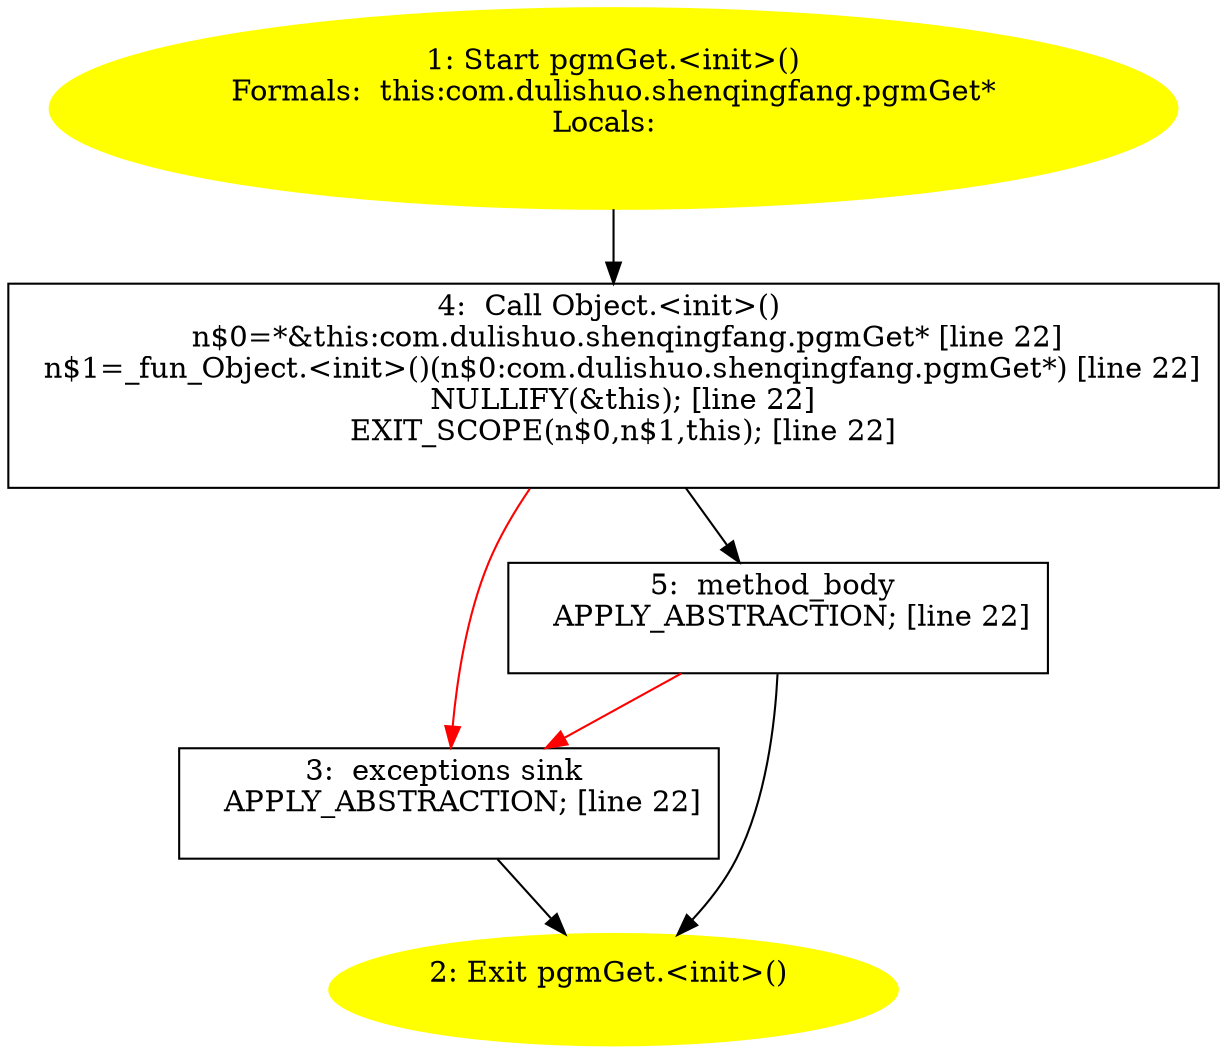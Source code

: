 /* @generated */
digraph cfg {
"com.dulishuo.shenqingfang.pgmGet.<init>().a1cf70ee260a283009b3138e7eb81917_1" [label="1: Start pgmGet.<init>()\nFormals:  this:com.dulishuo.shenqingfang.pgmGet*\nLocals:  \n  " color=yellow style=filled]
	

	 "com.dulishuo.shenqingfang.pgmGet.<init>().a1cf70ee260a283009b3138e7eb81917_1" -> "com.dulishuo.shenqingfang.pgmGet.<init>().a1cf70ee260a283009b3138e7eb81917_4" ;
"com.dulishuo.shenqingfang.pgmGet.<init>().a1cf70ee260a283009b3138e7eb81917_2" [label="2: Exit pgmGet.<init>() \n  " color=yellow style=filled]
	

"com.dulishuo.shenqingfang.pgmGet.<init>().a1cf70ee260a283009b3138e7eb81917_3" [label="3:  exceptions sink \n   APPLY_ABSTRACTION; [line 22]\n " shape="box"]
	

	 "com.dulishuo.shenqingfang.pgmGet.<init>().a1cf70ee260a283009b3138e7eb81917_3" -> "com.dulishuo.shenqingfang.pgmGet.<init>().a1cf70ee260a283009b3138e7eb81917_2" ;
"com.dulishuo.shenqingfang.pgmGet.<init>().a1cf70ee260a283009b3138e7eb81917_4" [label="4:  Call Object.<init>() \n   n$0=*&this:com.dulishuo.shenqingfang.pgmGet* [line 22]\n  n$1=_fun_Object.<init>()(n$0:com.dulishuo.shenqingfang.pgmGet*) [line 22]\n  NULLIFY(&this); [line 22]\n  EXIT_SCOPE(n$0,n$1,this); [line 22]\n " shape="box"]
	

	 "com.dulishuo.shenqingfang.pgmGet.<init>().a1cf70ee260a283009b3138e7eb81917_4" -> "com.dulishuo.shenqingfang.pgmGet.<init>().a1cf70ee260a283009b3138e7eb81917_5" ;
	 "com.dulishuo.shenqingfang.pgmGet.<init>().a1cf70ee260a283009b3138e7eb81917_4" -> "com.dulishuo.shenqingfang.pgmGet.<init>().a1cf70ee260a283009b3138e7eb81917_3" [color="red" ];
"com.dulishuo.shenqingfang.pgmGet.<init>().a1cf70ee260a283009b3138e7eb81917_5" [label="5:  method_body \n   APPLY_ABSTRACTION; [line 22]\n " shape="box"]
	

	 "com.dulishuo.shenqingfang.pgmGet.<init>().a1cf70ee260a283009b3138e7eb81917_5" -> "com.dulishuo.shenqingfang.pgmGet.<init>().a1cf70ee260a283009b3138e7eb81917_2" ;
	 "com.dulishuo.shenqingfang.pgmGet.<init>().a1cf70ee260a283009b3138e7eb81917_5" -> "com.dulishuo.shenqingfang.pgmGet.<init>().a1cf70ee260a283009b3138e7eb81917_3" [color="red" ];
}

